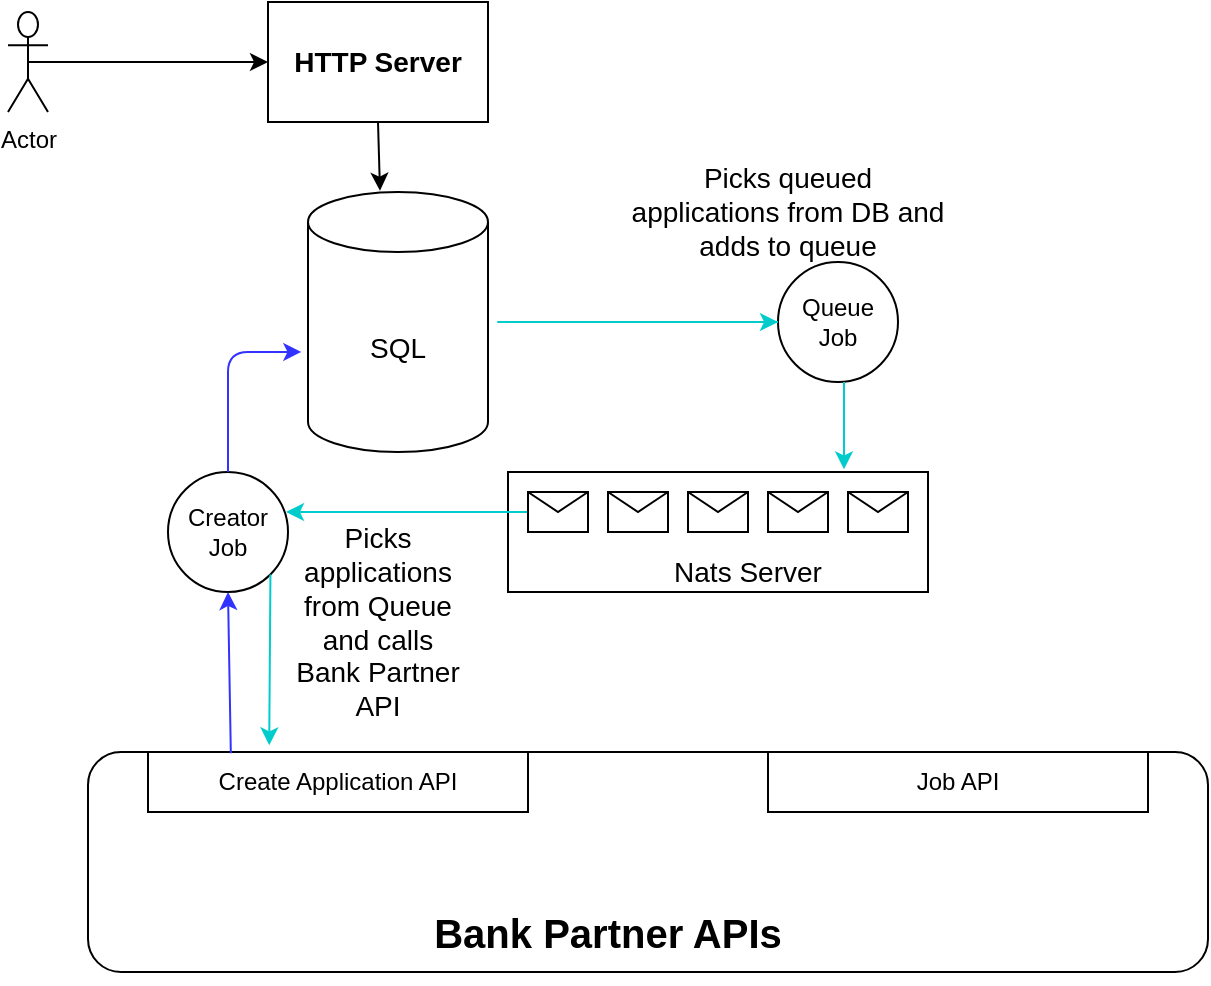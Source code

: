 <mxfile version="14.4.3" type="github">
  <diagram id="YX3Qmc5mIcwVC7KldEEO" name="Page-1">
    <mxGraphModel dx="782" dy="437" grid="1" gridSize="10" guides="1" tooltips="1" connect="1" arrows="1" fold="1" page="1" pageScale="1" pageWidth="850" pageHeight="1100" math="0" shadow="0">
      <root>
        <mxCell id="0" />
        <mxCell id="1" parent="0" />
        <mxCell id="lyBzS54nXXmUgzS3-u7w-3" style="edgeStyle=orthogonalEdgeStyle;rounded=0;orthogonalLoop=1;jettySize=auto;html=1;exitX=0.5;exitY=0.5;exitDx=0;exitDy=0;exitPerimeter=0;entryX=0;entryY=0.5;entryDx=0;entryDy=0;" edge="1" parent="1" source="lyBzS54nXXmUgzS3-u7w-1" target="lyBzS54nXXmUgzS3-u7w-4">
          <mxGeometry relative="1" as="geometry">
            <mxPoint x="120" y="105" as="targetPoint" />
            <mxPoint x="86" y="105" as="sourcePoint" />
            <Array as="points" />
          </mxGeometry>
        </mxCell>
        <mxCell id="lyBzS54nXXmUgzS3-u7w-1" value="Actor" style="shape=umlActor;verticalLabelPosition=bottom;verticalAlign=top;html=1;outlineConnect=0;" vertex="1" parent="1">
          <mxGeometry x="10" y="30" width="20" height="50" as="geometry" />
        </mxCell>
        <mxCell id="lyBzS54nXXmUgzS3-u7w-4" value="HTTP Server" style="rounded=0;whiteSpace=wrap;html=1;fontStyle=1;fontSize=14;" vertex="1" parent="1">
          <mxGeometry x="140" y="25" width="110" height="60" as="geometry" />
        </mxCell>
        <mxCell id="lyBzS54nXXmUgzS3-u7w-6" value="Creator Job" style="ellipse;whiteSpace=wrap;html=1;aspect=fixed;" vertex="1" parent="1">
          <mxGeometry x="90" y="260" width="60" height="60" as="geometry" />
        </mxCell>
        <mxCell id="lyBzS54nXXmUgzS3-u7w-7" value="" style="endArrow=classic;html=1;entryX=-0.037;entryY=0.615;entryDx=0;entryDy=0;strokeColor=#3333FF;entryPerimeter=0;exitX=0.5;exitY=0;exitDx=0;exitDy=0;" edge="1" parent="1" source="lyBzS54nXXmUgzS3-u7w-6" target="lyBzS54nXXmUgzS3-u7w-24">
          <mxGeometry width="50" height="50" relative="1" as="geometry">
            <mxPoint x="404" y="190" as="sourcePoint" />
            <mxPoint x="196" y="180.66" as="targetPoint" />
            <Array as="points">
              <mxPoint x="120" y="200" />
            </Array>
          </mxGeometry>
        </mxCell>
        <mxCell id="lyBzS54nXXmUgzS3-u7w-10" value="" style="rounded=1;whiteSpace=wrap;html=1;" vertex="1" parent="1">
          <mxGeometry x="50" y="400" width="560" height="110" as="geometry" />
        </mxCell>
        <mxCell id="lyBzS54nXXmUgzS3-u7w-11" value="Create Application API" style="rounded=0;whiteSpace=wrap;html=1;" vertex="1" parent="1">
          <mxGeometry x="80" y="400" width="190" height="30" as="geometry" />
        </mxCell>
        <mxCell id="lyBzS54nXXmUgzS3-u7w-15" value="&lt;h3&gt;&lt;font style=&quot;font-size: 20px&quot;&gt;Bank Partner APIs&lt;/font&gt;&lt;/h3&gt;" style="text;html=1;strokeColor=none;fillColor=none;align=center;verticalAlign=middle;whiteSpace=wrap;rounded=0;" vertex="1" parent="1">
          <mxGeometry x="180" y="470" width="260" height="40" as="geometry" />
        </mxCell>
        <mxCell id="lyBzS54nXXmUgzS3-u7w-16" value="Job API" style="rounded=0;whiteSpace=wrap;html=1;" vertex="1" parent="1">
          <mxGeometry x="390" y="400" width="190" height="30" as="geometry" />
        </mxCell>
        <mxCell id="lyBzS54nXXmUgzS3-u7w-18" value="" style="endArrow=classic;html=1;fontSize=14;entryX=0.5;entryY=1;entryDx=0;entryDy=0;strokeColor=#3333FF;exitX=0.218;exitY=0.022;exitDx=0;exitDy=0;exitPerimeter=0;" edge="1" parent="1" source="lyBzS54nXXmUgzS3-u7w-11" target="lyBzS54nXXmUgzS3-u7w-6">
          <mxGeometry width="50" height="50" relative="1" as="geometry">
            <mxPoint x="120" y="362" as="sourcePoint" />
            <mxPoint x="616" y="210" as="targetPoint" />
            <Array as="points" />
          </mxGeometry>
        </mxCell>
        <mxCell id="lyBzS54nXXmUgzS3-u7w-19" value="" style="rounded=0;whiteSpace=wrap;html=1;fontSize=14;" vertex="1" parent="1">
          <mxGeometry x="260" y="260" width="210" height="60" as="geometry" />
        </mxCell>
        <mxCell id="lyBzS54nXXmUgzS3-u7w-23" value="" style="endArrow=classic;html=1;strokeColor=#000000;fontSize=14;entryX=0.4;entryY=-0.011;entryDx=0;entryDy=0;exitX=0.5;exitY=1;exitDx=0;exitDy=0;entryPerimeter=0;" edge="1" parent="1" source="lyBzS54nXXmUgzS3-u7w-4">
          <mxGeometry width="50" height="50" relative="1" as="geometry">
            <mxPoint x="230" y="80" as="sourcePoint" />
            <mxPoint x="196" y="119.34" as="targetPoint" />
          </mxGeometry>
        </mxCell>
        <mxCell id="lyBzS54nXXmUgzS3-u7w-24" value="SQL" style="shape=cylinder3;whiteSpace=wrap;html=1;boundedLbl=1;backgroundOutline=1;size=15;fontSize=14;" vertex="1" parent="1">
          <mxGeometry x="160" y="120" width="90" height="130" as="geometry" />
        </mxCell>
        <mxCell id="lyBzS54nXXmUgzS3-u7w-26" value="" style="endArrow=classic;html=1;strokeColor=#00CCCC;fontSize=14;exitX=0;exitY=0.5;exitDx=0;exitDy=0;" edge="1" parent="1" source="lyBzS54nXXmUgzS3-u7w-28">
          <mxGeometry width="50" height="50" relative="1" as="geometry">
            <mxPoint x="230" y="290" as="sourcePoint" />
            <mxPoint x="149" y="280" as="targetPoint" />
          </mxGeometry>
        </mxCell>
        <mxCell id="lyBzS54nXXmUgzS3-u7w-27" value="" style="endArrow=classic;html=1;strokeColor=#00CCCC;fontSize=14;exitX=1;exitY=1;exitDx=0;exitDy=0;entryX=0.319;entryY=-0.111;entryDx=0;entryDy=0;entryPerimeter=0;" edge="1" parent="1" source="lyBzS54nXXmUgzS3-u7w-6" target="lyBzS54nXXmUgzS3-u7w-11">
          <mxGeometry width="50" height="50" relative="1" as="geometry">
            <mxPoint x="130" y="320" as="sourcePoint" />
            <mxPoint x="140" y="359" as="targetPoint" />
          </mxGeometry>
        </mxCell>
        <mxCell id="lyBzS54nXXmUgzS3-u7w-28" value="" style="shape=message;html=1;whiteSpace=wrap;html=1;outlineConnect=0;fontSize=14;" vertex="1" parent="1">
          <mxGeometry x="270" y="270" width="30" height="20" as="geometry" />
        </mxCell>
        <mxCell id="lyBzS54nXXmUgzS3-u7w-29" value="" style="shape=message;html=1;whiteSpace=wrap;html=1;outlineConnect=0;fontSize=14;" vertex="1" parent="1">
          <mxGeometry x="310" y="270" width="30" height="20" as="geometry" />
        </mxCell>
        <mxCell id="lyBzS54nXXmUgzS3-u7w-30" value="Nats Server" style="text;html=1;strokeColor=none;fillColor=none;align=center;verticalAlign=middle;whiteSpace=wrap;rounded=0;fontSize=14;" vertex="1" parent="1">
          <mxGeometry x="330" y="300" width="100" height="20" as="geometry" />
        </mxCell>
        <mxCell id="lyBzS54nXXmUgzS3-u7w-31" value="" style="shape=message;html=1;whiteSpace=wrap;html=1;outlineConnect=0;fontSize=14;" vertex="1" parent="1">
          <mxGeometry x="350" y="270" width="30" height="20" as="geometry" />
        </mxCell>
        <mxCell id="lyBzS54nXXmUgzS3-u7w-32" value="" style="shape=message;html=1;whiteSpace=wrap;html=1;outlineConnect=0;fontSize=14;" vertex="1" parent="1">
          <mxGeometry x="390" y="270" width="30" height="20" as="geometry" />
        </mxCell>
        <mxCell id="lyBzS54nXXmUgzS3-u7w-33" value="" style="shape=message;html=1;whiteSpace=wrap;html=1;outlineConnect=0;fontSize=14;" vertex="1" parent="1">
          <mxGeometry x="430" y="270" width="30" height="20" as="geometry" />
        </mxCell>
        <mxCell id="lyBzS54nXXmUgzS3-u7w-35" value="Queue Job" style="ellipse;whiteSpace=wrap;html=1;aspect=fixed;" vertex="1" parent="1">
          <mxGeometry x="395" y="155" width="60" height="60" as="geometry" />
        </mxCell>
        <mxCell id="lyBzS54nXXmUgzS3-u7w-36" value="" style="endArrow=classic;html=1;strokeColor=#00CCCC;fontSize=14;exitX=0;exitY=0.5;exitDx=0;exitDy=0;" edge="1" parent="1" source="lyBzS54nXXmUgzS3-u7w-35">
          <mxGeometry width="50" height="50" relative="1" as="geometry">
            <mxPoint x="230" y="230" as="sourcePoint" />
            <mxPoint x="395" y="185" as="targetPoint" />
            <Array as="points">
              <mxPoint x="250" y="185" />
            </Array>
          </mxGeometry>
        </mxCell>
        <mxCell id="lyBzS54nXXmUgzS3-u7w-37" value="" style="endArrow=classic;html=1;strokeColor=#00CCCC;fontSize=14;entryX=0.8;entryY=-0.022;entryDx=0;entryDy=0;entryPerimeter=0;" edge="1" parent="1" target="lyBzS54nXXmUgzS3-u7w-19">
          <mxGeometry width="50" height="50" relative="1" as="geometry">
            <mxPoint x="428" y="215" as="sourcePoint" />
            <mxPoint x="280" y="230" as="targetPoint" />
          </mxGeometry>
        </mxCell>
        <mxCell id="lyBzS54nXXmUgzS3-u7w-38" value="Picks queued applications from DB and adds to queue" style="text;html=1;strokeColor=none;fillColor=none;align=center;verticalAlign=middle;whiteSpace=wrap;rounded=0;fontSize=14;" vertex="1" parent="1">
          <mxGeometry x="320" y="110" width="160" height="40" as="geometry" />
        </mxCell>
        <mxCell id="lyBzS54nXXmUgzS3-u7w-39" value="Picks applications from Queue and calls Bank Partner API" style="text;html=1;strokeColor=none;fillColor=none;align=center;verticalAlign=middle;whiteSpace=wrap;rounded=0;fontSize=14;" vertex="1" parent="1">
          <mxGeometry x="150" y="300" width="90" height="70" as="geometry" />
        </mxCell>
      </root>
    </mxGraphModel>
  </diagram>
</mxfile>
